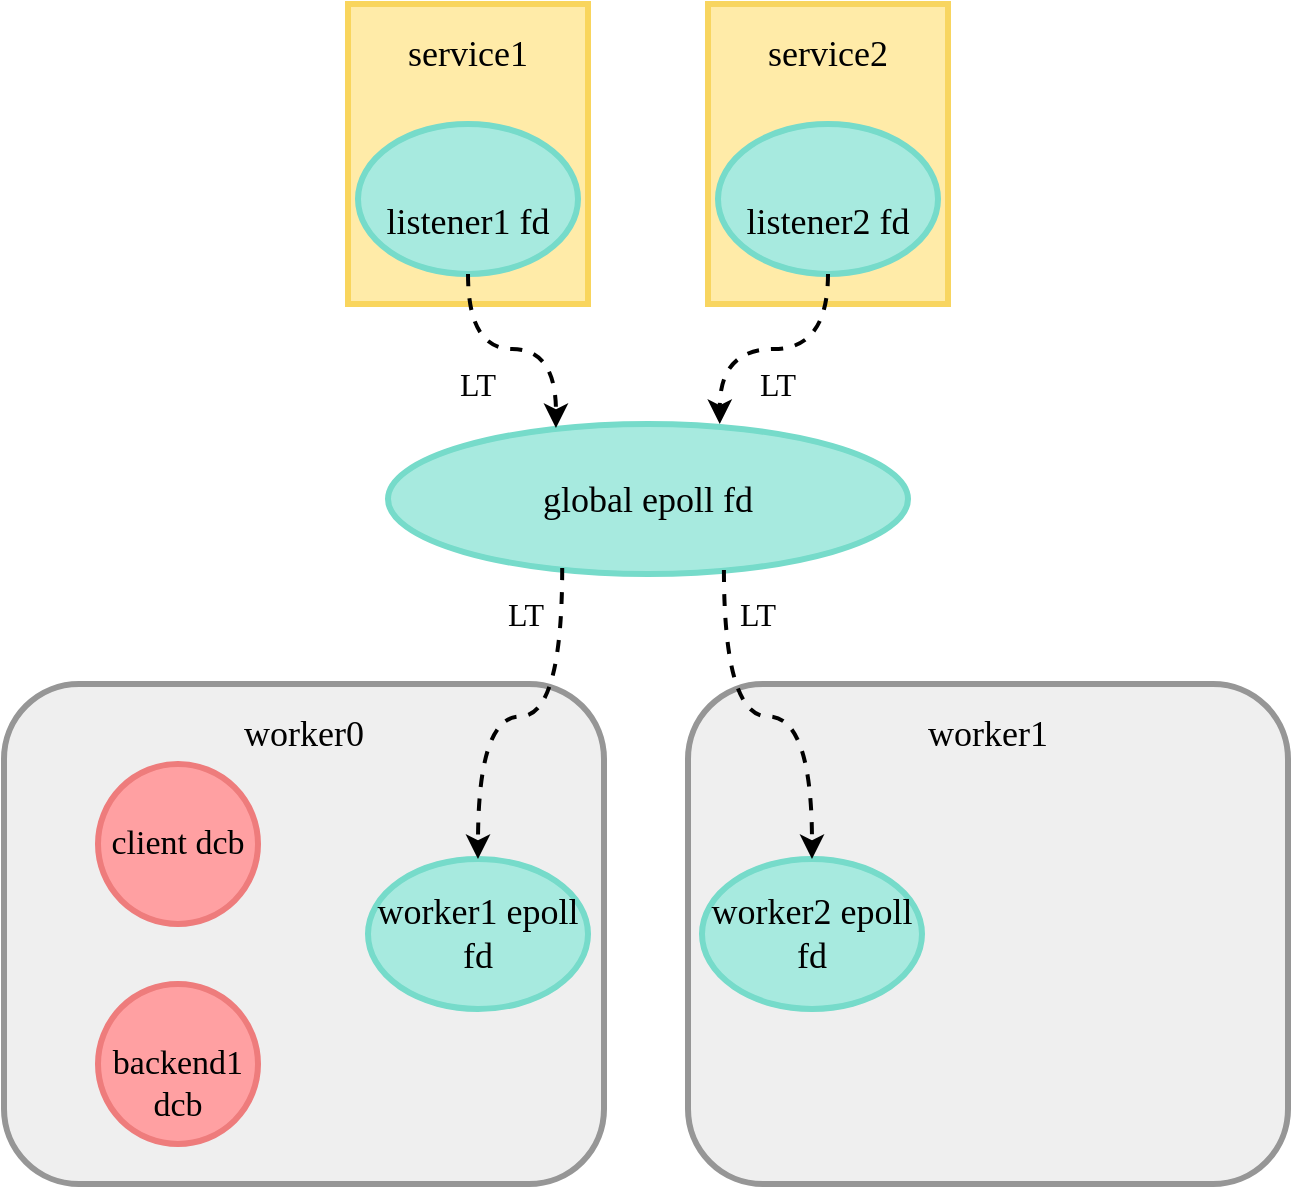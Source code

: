 <mxfile version="21.3.7" type="github" pages="2">
  <diagram name="第 1 页" id="e0peyYT_SfHaQZea06jY">
    <mxGraphModel dx="906" dy="623" grid="1" gridSize="10" guides="1" tooltips="1" connect="1" arrows="1" fold="1" page="1" pageScale="1" pageWidth="827" pageHeight="1169" math="0" shadow="0">
      <root>
        <mxCell id="0" />
        <mxCell id="1" parent="0" />
        <mxCell id="-ku4zcCAGeeE7oKQB6Zp-3" value="" style="rounded=1;whiteSpace=wrap;html=1;fillColor=#efefef;strokeColor=#969696;strokeWidth=3;" vertex="1" parent="1">
          <mxGeometry x="93" y="610" width="300" height="250" as="geometry" />
        </mxCell>
        <mxCell id="-ku4zcCAGeeE7oKQB6Zp-10" value="&lt;font face=&quot;JetBrainsMonoNL Nerd Font Mono&quot; style=&quot;font-size: 18px;&quot;&gt;global epoll fd&lt;/font&gt;" style="ellipse;whiteSpace=wrap;html=1;fillColor=#a7eadf;strokeColor=#76dbca;strokeWidth=3;" vertex="1" parent="1">
          <mxGeometry x="285" y="480" width="260" height="75" as="geometry" />
        </mxCell>
        <mxCell id="-ku4zcCAGeeE7oKQB6Zp-13" value="&lt;font face=&quot;JetBrainsMonoNL Nerd Font Mono&quot; style=&quot;font-size: 18px;&quot;&gt;worker1 epoll fd&lt;/font&gt;" style="ellipse;whiteSpace=wrap;html=1;align=center;fillColor=#a7eadf;strokeColor=#76dbca;strokeWidth=3;" vertex="1" parent="1">
          <mxGeometry x="275" y="697.5" width="110" height="75" as="geometry" />
        </mxCell>
        <mxCell id="-ku4zcCAGeeE7oKQB6Zp-15" style="edgeStyle=orthogonalEdgeStyle;orthogonalLoop=1;jettySize=auto;html=1;entryX=0.5;entryY=0;entryDx=0;entryDy=0;curved=1;strokeWidth=2;dashed=1;exitX=0.335;exitY=0.96;exitDx=0;exitDy=0;exitPerimeter=0;" edge="1" parent="1" source="-ku4zcCAGeeE7oKQB6Zp-10" target="-ku4zcCAGeeE7oKQB6Zp-13">
          <mxGeometry relative="1" as="geometry">
            <mxPoint x="315" y="415" as="sourcePoint" />
            <mxPoint x="332" y="501" as="targetPoint" />
          </mxGeometry>
        </mxCell>
        <mxCell id="-ku4zcCAGeeE7oKQB6Zp-16" value="" style="rounded=1;whiteSpace=wrap;html=1;fillColor=#efefef;strokeColor=#969696;strokeWidth=3;" vertex="1" parent="1">
          <mxGeometry x="435" y="610" width="300" height="250" as="geometry" />
        </mxCell>
        <mxCell id="-ku4zcCAGeeE7oKQB6Zp-18" value="&lt;font face=&quot;JetBrainsMonoNL Nerd Font Mono&quot; style=&quot;font-size: 18px;&quot;&gt;worker2 epoll fd&lt;/font&gt;" style="ellipse;whiteSpace=wrap;html=1;align=center;fillColor=#a7eadf;strokeColor=#76dbca;strokeWidth=3;" vertex="1" parent="1">
          <mxGeometry x="442" y="697.5" width="110" height="75" as="geometry" />
        </mxCell>
        <mxCell id="-ku4zcCAGeeE7oKQB6Zp-19" style="edgeStyle=orthogonalEdgeStyle;orthogonalLoop=1;jettySize=auto;html=1;entryX=0.5;entryY=0;entryDx=0;entryDy=0;curved=1;strokeWidth=2;dashed=1;exitX=0.646;exitY=0.973;exitDx=0;exitDy=0;exitPerimeter=0;" edge="1" parent="1" source="-ku4zcCAGeeE7oKQB6Zp-10" target="-ku4zcCAGeeE7oKQB6Zp-18">
          <mxGeometry relative="1" as="geometry">
            <mxPoint x="455" y="560" as="sourcePoint" />
            <mxPoint x="340" y="708" as="targetPoint" />
          </mxGeometry>
        </mxCell>
        <mxCell id="-ku4zcCAGeeE7oKQB6Zp-26" value="" style="group" vertex="1" connectable="0" parent="1">
          <mxGeometry x="265" y="270" width="120" height="150" as="geometry" />
        </mxCell>
        <mxCell id="-ku4zcCAGeeE7oKQB6Zp-5" value="" style="rounded=0;whiteSpace=wrap;html=1;fillColor=#ffeba8;strokeColor=#f9d55d;strokeWidth=3;" vertex="1" parent="-ku4zcCAGeeE7oKQB6Zp-26">
          <mxGeometry width="120" height="150" as="geometry" />
        </mxCell>
        <mxCell id="-ku4zcCAGeeE7oKQB6Zp-8" value="&lt;font face=&quot;JetBrainsMonoNL Nerd Font Mono&quot; style=&quot;font-size: 18px;&quot;&gt;&lt;br&gt;listener1 fd&lt;/font&gt;" style="ellipse;whiteSpace=wrap;html=1;align=center;fillColor=#a7eadf;strokeColor=#76dbca;strokeWidth=3;" vertex="1" parent="-ku4zcCAGeeE7oKQB6Zp-26">
          <mxGeometry x="5" y="60" width="110" height="75" as="geometry" />
        </mxCell>
        <mxCell id="-ku4zcCAGeeE7oKQB6Zp-11" value="&lt;font face=&quot;JetBrainsMonoNL Nerd Font Mono&quot; style=&quot;font-size: 18px;&quot;&gt;service1&lt;/font&gt;" style="text;html=1;strokeColor=none;fillColor=none;align=center;verticalAlign=middle;whiteSpace=wrap;rounded=0;" vertex="1" parent="-ku4zcCAGeeE7oKQB6Zp-26">
          <mxGeometry x="10" y="10" width="100" height="30" as="geometry" />
        </mxCell>
        <mxCell id="-ku4zcCAGeeE7oKQB6Zp-12" style="edgeStyle=orthogonalEdgeStyle;orthogonalLoop=1;jettySize=auto;html=1;exitX=0.5;exitY=1;exitDx=0;exitDy=0;entryX=0.323;entryY=0.027;entryDx=0;entryDy=0;curved=1;strokeWidth=2;dashed=1;entryPerimeter=0;" edge="1" parent="1" source="-ku4zcCAGeeE7oKQB6Zp-8" target="-ku4zcCAGeeE7oKQB6Zp-10">
          <mxGeometry relative="1" as="geometry" />
        </mxCell>
        <mxCell id="-ku4zcCAGeeE7oKQB6Zp-27" value="" style="group" vertex="1" connectable="0" parent="1">
          <mxGeometry x="445" y="270" width="120" height="150" as="geometry" />
        </mxCell>
        <mxCell id="-ku4zcCAGeeE7oKQB6Zp-28" value="" style="rounded=0;whiteSpace=wrap;html=1;fillColor=#ffeba8;strokeColor=#f8d560;strokeWidth=3;" vertex="1" parent="-ku4zcCAGeeE7oKQB6Zp-27">
          <mxGeometry width="120" height="150" as="geometry" />
        </mxCell>
        <mxCell id="-ku4zcCAGeeE7oKQB6Zp-29" value="&lt;font face=&quot;JetBrainsMonoNL Nerd Font Mono&quot; style=&quot;font-size: 18px;&quot;&gt;&lt;br&gt;listener2 fd&lt;/font&gt;" style="ellipse;whiteSpace=wrap;html=1;align=center;fillColor=#a7eadf;strokeColor=#76dbca;strokeWidth=3;" vertex="1" parent="-ku4zcCAGeeE7oKQB6Zp-27">
          <mxGeometry x="5" y="60" width="110" height="75" as="geometry" />
        </mxCell>
        <mxCell id="-ku4zcCAGeeE7oKQB6Zp-30" value="&lt;font face=&quot;JetBrainsMonoNL Nerd Font Mono&quot; style=&quot;font-size: 18px;&quot;&gt;service2&lt;br&gt;&lt;/font&gt;" style="text;html=1;strokeColor=none;fillColor=none;align=center;verticalAlign=middle;whiteSpace=wrap;rounded=0;" vertex="1" parent="-ku4zcCAGeeE7oKQB6Zp-27">
          <mxGeometry x="10" y="10" width="100" height="30" as="geometry" />
        </mxCell>
        <mxCell id="-ku4zcCAGeeE7oKQB6Zp-32" style="edgeStyle=orthogonalEdgeStyle;orthogonalLoop=1;jettySize=auto;html=1;exitX=0.5;exitY=1;exitDx=0;exitDy=0;curved=1;strokeWidth=2;dashed=1;entryX=0.638;entryY=0;entryDx=0;entryDy=0;entryPerimeter=0;" edge="1" parent="1" source="-ku4zcCAGeeE7oKQB6Zp-29" target="-ku4zcCAGeeE7oKQB6Zp-10">
          <mxGeometry relative="1" as="geometry">
            <mxPoint x="335" y="415" as="sourcePoint" />
            <mxPoint x="456" y="479" as="targetPoint" />
          </mxGeometry>
        </mxCell>
        <mxCell id="-ku4zcCAGeeE7oKQB6Zp-34" value="&lt;font face=&quot;JetBrainsMonoNL Nerd Font Mono&quot; style=&quot;font-size: 16px;&quot;&gt;LT&lt;/font&gt;" style="text;html=1;strokeColor=none;fillColor=none;align=center;verticalAlign=middle;whiteSpace=wrap;rounded=0;" vertex="1" parent="1">
          <mxGeometry x="310" y="450" width="40" height="20" as="geometry" />
        </mxCell>
        <mxCell id="-ku4zcCAGeeE7oKQB6Zp-35" value="&lt;font face=&quot;JetBrainsMonoNL Nerd Font Mono&quot; style=&quot;font-size: 16px;&quot;&gt;LT&lt;/font&gt;" style="text;html=1;strokeColor=none;fillColor=none;align=center;verticalAlign=middle;whiteSpace=wrap;rounded=0;" vertex="1" parent="1">
          <mxGeometry x="460" y="450" width="40" height="20" as="geometry" />
        </mxCell>
        <mxCell id="-ku4zcCAGeeE7oKQB6Zp-36" value="&lt;font face=&quot;JetBrainsMonoNL Nerd Font Mono&quot; style=&quot;font-size: 16px;&quot;&gt;LT&lt;/font&gt;" style="text;html=1;strokeColor=none;fillColor=none;align=center;verticalAlign=middle;whiteSpace=wrap;rounded=0;" vertex="1" parent="1">
          <mxGeometry x="334" y="565" width="40" height="20" as="geometry" />
        </mxCell>
        <mxCell id="-ku4zcCAGeeE7oKQB6Zp-37" value="&lt;font face=&quot;JetBrainsMonoNL Nerd Font Mono&quot; style=&quot;font-size: 16px;&quot;&gt;LT&lt;/font&gt;" style="text;html=1;strokeColor=none;fillColor=none;align=center;verticalAlign=middle;whiteSpace=wrap;rounded=0;" vertex="1" parent="1">
          <mxGeometry x="450" y="565" width="40" height="20" as="geometry" />
        </mxCell>
        <mxCell id="-ku4zcCAGeeE7oKQB6Zp-38" value="&lt;font face=&quot;JetBrainsMonoNL Nerd Font Mono&quot; style=&quot;font-size: 18px;&quot;&gt;worker0&lt;/font&gt;" style="text;html=1;strokeColor=none;fillColor=none;align=center;verticalAlign=middle;whiteSpace=wrap;rounded=0;" vertex="1" parent="1">
          <mxGeometry x="193" y="620" width="100" height="30" as="geometry" />
        </mxCell>
        <mxCell id="-ku4zcCAGeeE7oKQB6Zp-39" value="&lt;font face=&quot;JetBrainsMonoNL Nerd Font Mono&quot; style=&quot;font-size: 18px;&quot;&gt;worker1&lt;/font&gt;" style="text;html=1;strokeColor=none;fillColor=none;align=center;verticalAlign=middle;whiteSpace=wrap;rounded=0;" vertex="1" parent="1">
          <mxGeometry x="535" y="620" width="100" height="30" as="geometry" />
        </mxCell>
        <mxCell id="-ku4zcCAGeeE7oKQB6Zp-40" value="&lt;font style=&quot;font-size: 17px;&quot; face=&quot;JetBrainsMonoNL Nerd Font Mono&quot;&gt;client dcb&lt;/font&gt;" style="ellipse;whiteSpace=wrap;html=1;aspect=fixed;fillColor=#ffa0a2;strokeColor=#ee7c7c;strokeWidth=3;" vertex="1" parent="1">
          <mxGeometry x="140" y="650" width="80" height="80" as="geometry" />
        </mxCell>
        <mxCell id="-ku4zcCAGeeE7oKQB6Zp-41" value="&lt;font style=&quot;font-size: 17px;&quot; face=&quot;JetBrainsMonoNL Nerd Font Mono&quot;&gt;&lt;br&gt;backend1 dcb&lt;/font&gt;" style="ellipse;whiteSpace=wrap;html=1;aspect=fixed;fillColor=#ffa0a2;strokeColor=#ee7c7c;strokeWidth=3;" vertex="1" parent="1">
          <mxGeometry x="140" y="760" width="80" height="80" as="geometry" />
        </mxCell>
      </root>
    </mxGraphModel>
  </diagram>
  <diagram id="nsmBTUHvpfB0-alSIjNI" name="第 2 页">
    <mxGraphModel dx="2035" dy="831" grid="1" gridSize="10" guides="1" tooltips="1" connect="1" arrows="1" fold="1" page="1" pageScale="1" pageWidth="827" pageHeight="1169" math="0" shadow="0">
      <root>
        <mxCell id="0" />
        <mxCell id="1" parent="0" />
        <mxCell id="4GatygT289asOVgPdMCn-1" value="" style="rounded=1;whiteSpace=wrap;html=1;fillColor=#efefef;strokeColor=#969696;strokeWidth=3;" vertex="1" parent="1">
          <mxGeometry x="435" y="140" width="300" height="410" as="geometry" />
        </mxCell>
        <mxCell id="4GatygT289asOVgPdMCn-2" value="&lt;font face=&quot;JetBrainsMonoNL Nerd Font Mono&quot; style=&quot;font-size: 18px;&quot;&gt;global epoll fd&lt;/font&gt;" style="ellipse;whiteSpace=wrap;html=1;fillColor=#a7eadf;strokeColor=#76dbca;strokeWidth=3;" vertex="1" parent="1">
          <mxGeometry x="250" y="440" width="110" height="275" as="geometry" />
        </mxCell>
        <mxCell id="4GatygT289asOVgPdMCn-3" value="&lt;font face=&quot;JetBrainsMonoNL Nerd Font Mono&quot; style=&quot;font-size: 18px;&quot;&gt;worker0 epoll fd&lt;/font&gt;" style="ellipse;whiteSpace=wrap;html=1;align=center;fillColor=#a7eadf;strokeColor=#76dbca;strokeWidth=3;" vertex="1" parent="1">
          <mxGeometry x="460" y="307.5" width="250" height="75" as="geometry" />
        </mxCell>
        <mxCell id="4GatygT289asOVgPdMCn-4" style="edgeStyle=orthogonalEdgeStyle;orthogonalLoop=1;jettySize=auto;html=1;entryX=0;entryY=0.5;entryDx=0;entryDy=0;curved=1;strokeWidth=2;dashed=1;exitX=0.973;exitY=0.358;exitDx=0;exitDy=0;exitPerimeter=0;" edge="1" parent="1" source="4GatygT289asOVgPdMCn-2" target="4GatygT289asOVgPdMCn-3">
          <mxGeometry relative="1" as="geometry">
            <mxPoint x="315" y="415" as="sourcePoint" />
            <mxPoint x="332" y="501" as="targetPoint" />
          </mxGeometry>
        </mxCell>
        <mxCell id="4GatygT289asOVgPdMCn-5" value="" style="rounded=1;whiteSpace=wrap;html=1;fillColor=#efefef;strokeColor=#969696;strokeWidth=3;" vertex="1" parent="1">
          <mxGeometry x="435" y="610" width="300" height="180" as="geometry" />
        </mxCell>
        <mxCell id="4GatygT289asOVgPdMCn-6" value="&lt;font face=&quot;JetBrainsMonoNL Nerd Font Mono&quot; style=&quot;font-size: 18px;&quot;&gt;worker1 epoll fd&lt;/font&gt;" style="ellipse;whiteSpace=wrap;html=1;align=center;fillColor=#a7eadf;strokeColor=#76dbca;strokeWidth=3;" vertex="1" parent="1">
          <mxGeometry x="460" y="680" width="250" height="75" as="geometry" />
        </mxCell>
        <mxCell id="4GatygT289asOVgPdMCn-7" style="edgeStyle=orthogonalEdgeStyle;orthogonalLoop=1;jettySize=auto;html=1;entryX=0;entryY=0.5;entryDx=0;entryDy=0;curved=1;strokeWidth=2;dashed=1;exitX=1.009;exitY=0.609;exitDx=0;exitDy=0;exitPerimeter=0;" edge="1" parent="1" source="4GatygT289asOVgPdMCn-2" target="4GatygT289asOVgPdMCn-6">
          <mxGeometry relative="1" as="geometry">
            <mxPoint x="455" y="560" as="sourcePoint" />
            <mxPoint x="340" y="708" as="targetPoint" />
          </mxGeometry>
        </mxCell>
        <mxCell id="4GatygT289asOVgPdMCn-8" value="" style="group" vertex="1" connectable="0" parent="1">
          <mxGeometry x="50" y="370" width="120" height="170" as="geometry" />
        </mxCell>
        <mxCell id="4GatygT289asOVgPdMCn-9" value="" style="rounded=0;whiteSpace=wrap;html=1;fillColor=#ffeba8;strokeColor=#f9d55d;strokeWidth=3;" vertex="1" parent="4GatygT289asOVgPdMCn-8">
          <mxGeometry width="120" height="170" as="geometry" />
        </mxCell>
        <mxCell id="4GatygT289asOVgPdMCn-10" value="&lt;font face=&quot;JetBrainsMonoNL Nerd Font Mono&quot; style=&quot;font-size: 18px;&quot;&gt;&lt;br&gt;listener1 fd&lt;/font&gt;" style="ellipse;whiteSpace=wrap;html=1;align=center;fillColor=#a7eadf;strokeColor=#76dbca;strokeWidth=3;" vertex="1" parent="4GatygT289asOVgPdMCn-8">
          <mxGeometry x="5" y="60" width="110" height="75" as="geometry" />
        </mxCell>
        <mxCell id="4GatygT289asOVgPdMCn-11" value="&lt;font face=&quot;JetBrainsMonoNL Nerd Font Mono&quot; style=&quot;font-size: 18px;&quot;&gt;service1&lt;/font&gt;" style="text;html=1;strokeColor=none;fillColor=none;align=center;verticalAlign=middle;whiteSpace=wrap;rounded=0;" vertex="1" parent="4GatygT289asOVgPdMCn-8">
          <mxGeometry x="10" y="10" width="100" height="30" as="geometry" />
        </mxCell>
        <mxCell id="4GatygT289asOVgPdMCn-12" style="edgeStyle=orthogonalEdgeStyle;orthogonalLoop=1;jettySize=auto;html=1;exitX=1;exitY=0.5;exitDx=0;exitDy=0;curved=1;strokeWidth=2;dashed=1;entryX=0.015;entryY=0.372;entryDx=0;entryDy=0;entryPerimeter=0;" edge="1" parent="1" source="4GatygT289asOVgPdMCn-10" target="4GatygT289asOVgPdMCn-2">
          <mxGeometry relative="1" as="geometry">
            <mxPoint x="316" y="445" as="targetPoint" />
          </mxGeometry>
        </mxCell>
        <mxCell id="4GatygT289asOVgPdMCn-13" value="" style="group" vertex="1" connectable="0" parent="1">
          <mxGeometry x="50" y="620" width="120" height="170" as="geometry" />
        </mxCell>
        <mxCell id="4GatygT289asOVgPdMCn-14" value="" style="rounded=0;whiteSpace=wrap;html=1;fillColor=#ffeba8;strokeColor=#f8d560;strokeWidth=3;" vertex="1" parent="4GatygT289asOVgPdMCn-13">
          <mxGeometry width="120" height="170" as="geometry" />
        </mxCell>
        <mxCell id="4GatygT289asOVgPdMCn-15" value="&lt;font face=&quot;JetBrainsMonoNL Nerd Font Mono&quot; style=&quot;font-size: 18px;&quot;&gt;&lt;br&gt;listener2 fd&lt;/font&gt;" style="ellipse;whiteSpace=wrap;html=1;align=center;fillColor=#a7eadf;strokeColor=#76dbca;strokeWidth=3;" vertex="1" parent="4GatygT289asOVgPdMCn-13">
          <mxGeometry x="5" y="60" width="110" height="75" as="geometry" />
        </mxCell>
        <mxCell id="4GatygT289asOVgPdMCn-16" value="&lt;font face=&quot;JetBrainsMonoNL Nerd Font Mono&quot; style=&quot;font-size: 18px;&quot;&gt;service2&lt;br&gt;&lt;/font&gt;" style="text;html=1;strokeColor=none;fillColor=none;align=center;verticalAlign=middle;whiteSpace=wrap;rounded=0;" vertex="1" parent="4GatygT289asOVgPdMCn-13">
          <mxGeometry x="10" y="10" width="100" height="30" as="geometry" />
        </mxCell>
        <mxCell id="4GatygT289asOVgPdMCn-17" style="edgeStyle=orthogonalEdgeStyle;orthogonalLoop=1;jettySize=auto;html=1;exitX=1;exitY=0.5;exitDx=0;exitDy=0;curved=1;strokeWidth=2;dashed=1;entryX=0.013;entryY=0.62;entryDx=0;entryDy=0;entryPerimeter=0;" edge="1" parent="1" source="4GatygT289asOVgPdMCn-15" target="4GatygT289asOVgPdMCn-2">
          <mxGeometry relative="1" as="geometry">
            <mxPoint x="100" y="405" as="sourcePoint" />
            <mxPoint x="316" y="702" as="targetPoint" />
          </mxGeometry>
        </mxCell>
        <mxCell id="4GatygT289asOVgPdMCn-18" value="&lt;font face=&quot;JetBrainsMonoNL Nerd Font Mono&quot; style=&quot;font-size: 16px;&quot;&gt;LT&lt;/font&gt;" style="text;html=1;strokeColor=none;fillColor=none;align=center;verticalAlign=middle;whiteSpace=wrap;rounded=0;" vertex="1" parent="1">
          <mxGeometry x="200" y="490" width="40" height="20" as="geometry" />
        </mxCell>
        <mxCell id="4GatygT289asOVgPdMCn-19" value="&lt;font face=&quot;JetBrainsMonoNL Nerd Font Mono&quot; style=&quot;font-size: 16px;&quot;&gt;LT&lt;/font&gt;" style="text;html=1;strokeColor=none;fillColor=none;align=center;verticalAlign=middle;whiteSpace=wrap;rounded=0;" vertex="1" parent="1">
          <mxGeometry x="200" y="645" width="40" height="20" as="geometry" />
        </mxCell>
        <mxCell id="4GatygT289asOVgPdMCn-20" value="&lt;font face=&quot;JetBrainsMonoNL Nerd Font Mono&quot; style=&quot;font-size: 16px;&quot;&gt;LT&lt;/font&gt;" style="text;html=1;strokeColor=none;fillColor=none;align=center;verticalAlign=middle;whiteSpace=wrap;rounded=0;" vertex="1" parent="1">
          <mxGeometry x="377" y="645" width="40" height="20" as="geometry" />
        </mxCell>
        <mxCell id="4GatygT289asOVgPdMCn-21" value="&lt;font face=&quot;JetBrainsMonoNL Nerd Font Mono&quot; style=&quot;font-size: 16px;&quot;&gt;LT&lt;/font&gt;" style="text;html=1;strokeColor=none;fillColor=none;align=center;verticalAlign=middle;whiteSpace=wrap;rounded=0;" vertex="1" parent="1">
          <mxGeometry x="370" y="490" width="40" height="20" as="geometry" />
        </mxCell>
        <mxCell id="4GatygT289asOVgPdMCn-22" value="&lt;font face=&quot;JetBrainsMonoNL Nerd Font Mono&quot; style=&quot;font-size: 18px;&quot;&gt;worker0&lt;/font&gt;" style="text;html=1;strokeColor=none;fillColor=none;align=center;verticalAlign=middle;whiteSpace=wrap;rounded=0;" vertex="1" parent="1">
          <mxGeometry x="440" y="150" width="100" height="30" as="geometry" />
        </mxCell>
        <mxCell id="4GatygT289asOVgPdMCn-23" value="&lt;font face=&quot;JetBrainsMonoNL Nerd Font Mono&quot; style=&quot;font-size: 18px;&quot;&gt;worker1&lt;/font&gt;" style="text;html=1;strokeColor=none;fillColor=none;align=center;verticalAlign=middle;whiteSpace=wrap;rounded=0;" vertex="1" parent="1">
          <mxGeometry x="440" y="620" width="100" height="30" as="geometry" />
        </mxCell>
        <mxCell id="4GatygT289asOVgPdMCn-31" value="" style="edgeStyle=orthogonalEdgeStyle;orthogonalLoop=1;jettySize=auto;html=1;strokeWidth=2;curved=1;" edge="1" parent="1" source="4GatygT289asOVgPdMCn-24" target="4GatygT289asOVgPdMCn-3">
          <mxGeometry relative="1" as="geometry" />
        </mxCell>
        <mxCell id="4GatygT289asOVgPdMCn-24" value="&lt;font style=&quot;font-size: 17px;&quot; face=&quot;JetBrainsMonoNL Nerd Font Mono&quot;&gt;client dcb&lt;/font&gt;" style="ellipse;whiteSpace=wrap;html=1;aspect=fixed;fillColor=#ffa0a2;strokeColor=#ee7c7c;strokeWidth=3;" vertex="1" parent="1">
          <mxGeometry x="540" y="170" width="90" height="90" as="geometry" />
        </mxCell>
        <mxCell id="4GatygT289asOVgPdMCn-34" value="" style="edgeStyle=orthogonalEdgeStyle;orthogonalLoop=1;jettySize=auto;html=1;strokeWidth=2;curved=1;entryX=0.403;entryY=0.964;entryDx=0;entryDy=0;entryPerimeter=0;" edge="1" parent="1" source="4GatygT289asOVgPdMCn-25" target="4GatygT289asOVgPdMCn-3">
          <mxGeometry relative="1" as="geometry" />
        </mxCell>
        <mxCell id="4GatygT289asOVgPdMCn-25" value="&lt;font style=&quot;font-size: 17px;&quot; face=&quot;JetBrainsMonoNL Nerd Font Mono&quot;&gt;&lt;br&gt;backend1 dcb&lt;/font&gt;" style="ellipse;whiteSpace=wrap;html=1;aspect=fixed;fillColor=#c1afe4;strokeColor=#9774e7;strokeWidth=3;" vertex="1" parent="1">
          <mxGeometry x="470" y="430" width="90" height="90" as="geometry" />
        </mxCell>
        <mxCell id="4GatygT289asOVgPdMCn-26" value="" style="whiteSpace=wrap;html=1;aspect=fixed;" vertex="1" parent="1">
          <mxGeometry x="-250" y="585" width="80" height="80" as="geometry" />
        </mxCell>
        <mxCell id="4GatygT289asOVgPdMCn-29" value="" style="endArrow=none;html=1;rounded=0;exitX=0.017;exitY=0.271;exitDx=0;exitDy=0;exitPerimeter=0;" edge="1" parent="1">
          <mxGeometry width="50" height="50" relative="1" as="geometry">
            <mxPoint x="56.87" y="578.325" as="sourcePoint" />
            <mxPoint x="710" y="578" as="targetPoint" />
          </mxGeometry>
        </mxCell>
        <mxCell id="4GatygT289asOVgPdMCn-30" value="&lt;font style=&quot;font-size: 17px;&quot; face=&quot;JetBrainsMonoNL Nerd Font Mono&quot;&gt;&lt;br&gt;backend2&lt;br&gt;dcb&lt;/font&gt;" style="ellipse;whiteSpace=wrap;html=1;aspect=fixed;fillColor=#c1afe4;strokeColor=#9774e7;strokeWidth=3;" vertex="1" parent="1">
          <mxGeometry x="610" y="430" width="90" height="90" as="geometry" />
        </mxCell>
        <mxCell id="4GatygT289asOVgPdMCn-35" value="" style="edgeStyle=orthogonalEdgeStyle;orthogonalLoop=1;jettySize=auto;html=1;strokeWidth=2;curved=1;entryX=0.607;entryY=0.964;entryDx=0;entryDy=0;entryPerimeter=0;exitX=0.5;exitY=0;exitDx=0;exitDy=0;" edge="1" parent="1" source="4GatygT289asOVgPdMCn-30" target="4GatygT289asOVgPdMCn-3">
          <mxGeometry relative="1" as="geometry">
            <mxPoint x="525" y="440" as="sourcePoint" />
            <mxPoint x="571" y="390" as="targetPoint" />
          </mxGeometry>
        </mxCell>
        <mxCell id="4GatygT289asOVgPdMCn-36" value="&lt;font face=&quot;JetBrainsMonoNL Nerd Font Mono&quot; style=&quot;font-size: 16px;&quot;&gt;ET&lt;br&gt;&lt;/font&gt;" style="text;html=1;strokeColor=none;fillColor=none;align=center;verticalAlign=middle;whiteSpace=wrap;rounded=0;" vertex="1" parent="1">
          <mxGeometry x="580" y="270" width="40" height="20" as="geometry" />
        </mxCell>
        <mxCell id="4GatygT289asOVgPdMCn-37" value="&lt;font face=&quot;JetBrainsMonoNL Nerd Font Mono&quot; style=&quot;font-size: 16px;&quot;&gt;ET&lt;br&gt;&lt;/font&gt;" style="text;html=1;strokeColor=none;fillColor=none;align=center;verticalAlign=middle;whiteSpace=wrap;rounded=0;" vertex="1" parent="1">
          <mxGeometry x="500" y="390" width="40" height="20" as="geometry" />
        </mxCell>
        <mxCell id="4GatygT289asOVgPdMCn-38" value="&lt;font face=&quot;JetBrainsMonoNL Nerd Font Mono&quot; style=&quot;font-size: 16px;&quot;&gt;ET&lt;br&gt;&lt;/font&gt;" style="text;html=1;strokeColor=none;fillColor=none;align=center;verticalAlign=middle;whiteSpace=wrap;rounded=0;" vertex="1" parent="1">
          <mxGeometry x="630" y="390" width="40" height="20" as="geometry" />
        </mxCell>
      </root>
    </mxGraphModel>
  </diagram>
</mxfile>
